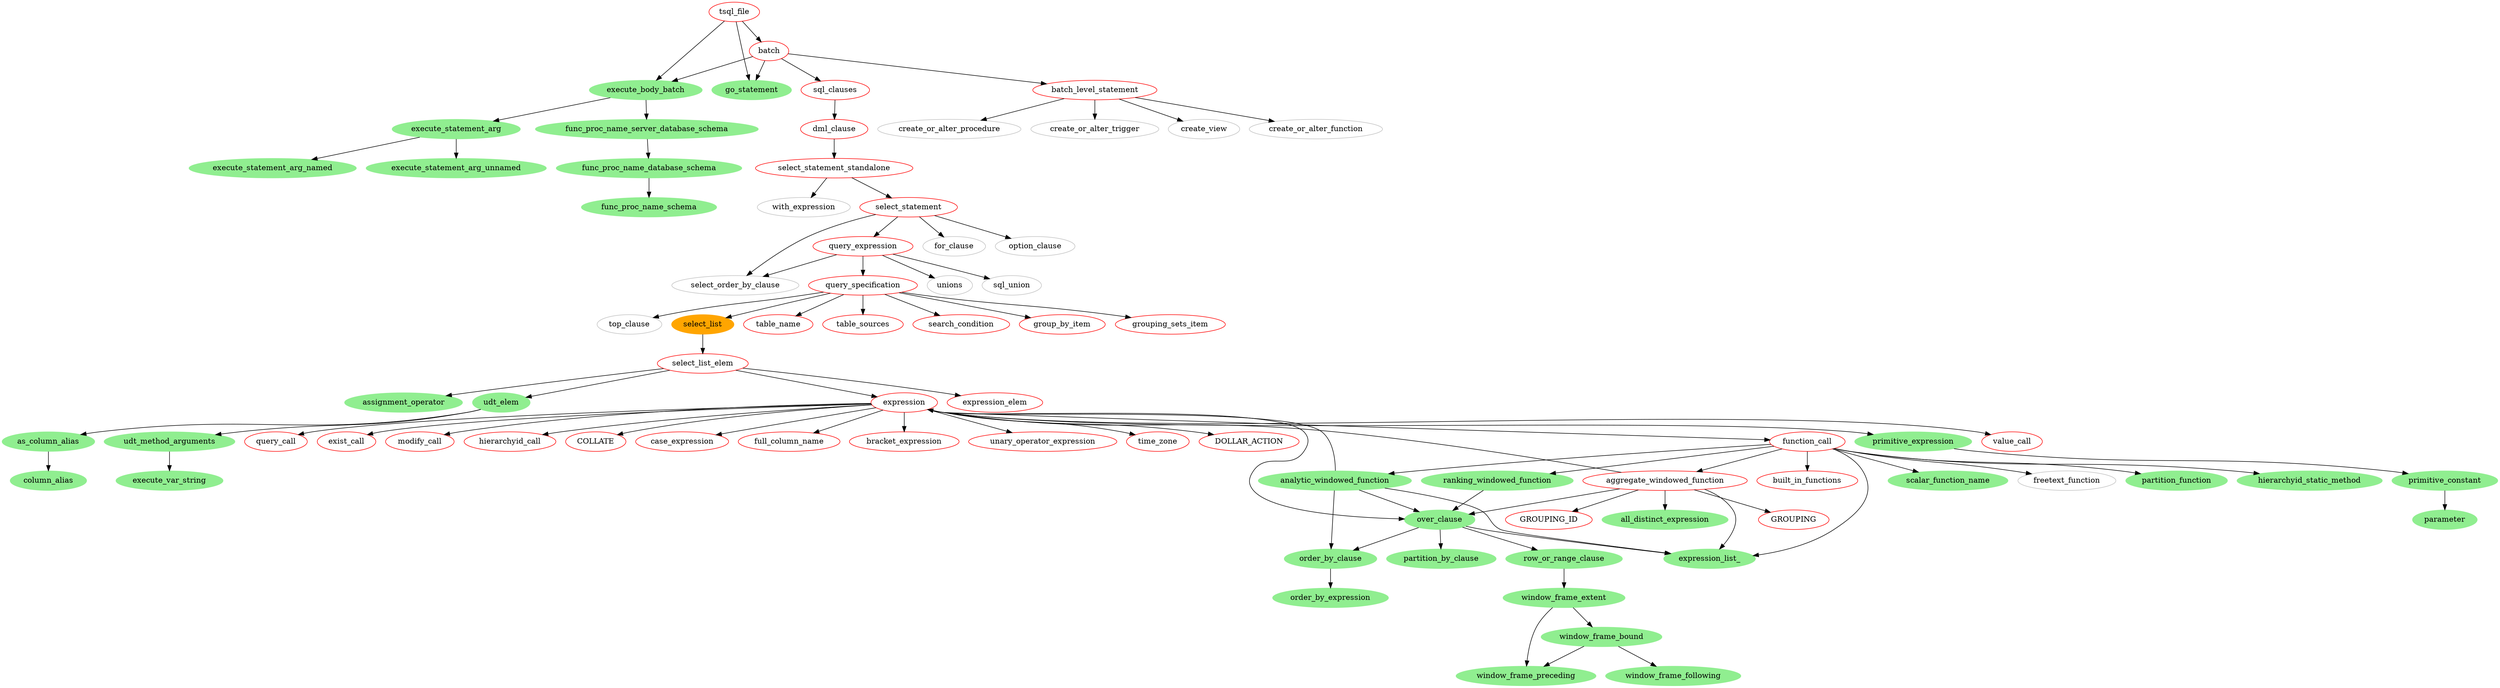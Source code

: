 digraph Roadmap {
  node [color=red]

  
  subgraph {
  tsql_file
    [URL="https://github.com/Crary-Systems/tree-sitter-tsql/blob/main/grammar.js#L46"]

  tsql_file -> batch
  tsql_file -> execute_body_batch
  tsql_file -> go_statement
}

  subgraph {
  batch
    [URL="https://github.com/Crary-Systems/tree-sitter-tsql/blob/main/grammar.js#L51"]

  batch -> go_statement;
  batch -> execute_body_batch;

  batch -> sql_clauses;
  batch -> batch_level_statement;
}

  subgraph {
  execute_body_batch
    [style=filled
    ,color=lightgreen
    ,URL="https://github.com/Crary-Systems/tree-sitter-tsql/blob/main/test/corpus/batch.txt#L74"]

  execute_body_batch -> func_proc_name_server_database_schema
  execute_body_batch -> execute_statement_arg
}

  subgraph {
  go_statement [style=filled, color=lightgreen, URL="https://github.com/Crary-Systems/tree-sitter-tsql/blob/main/test/corpus/go.txt"]
}

  subgraph {
  execute_statement_arg
    [style=filled
    ,color=lightgreen
    ,URL="https://github.com/Crary-Systems/tree-sitter-tsql/blob/main/test/corpus/execute_statement_arg.txt"]

  execute_statement_arg -> execute_statement_arg_named
  execute_statement_arg -> execute_statement_arg_unnamed
}

  subgraph {
  execute_statement_arg_named
    [style=filled
    ,color=lightgreen
    ,URL="https://github.com/Crary-Systems/tree-sitter-tsql/blob/main/test/corpus/execute_statement_arg.txt#L2"]
}

  subgraph {
  execute_statement_arg_unnamed
    [style=filled
    ,color=lightgreen
    ,URL="https://github.com/Crary-Systems/tree-sitter-tsql/blob/main/test/corpus/execute_statement_arg.txt#L42"]
}

  subgraph {
  func_proc_name_server_database_schema
    [style=filled
    ,color=lightgreen
    ,URL="https://github.com/Crary-Systems/tree-sitter-tsql/blob/main/test/corpus/func_proc_name_server_database_schema.txt"]

  func_proc_name_server_database_schema -> func_proc_name_database_schema
}

  subgraph {
  func_proc_name_database_schema
    [style=filled
    ,color=lightgreen
    ,URL="https://github.com/Crary-Systems/tree-sitter-tsql/blob/main/test/corpus/func_proc_name_server_database_schema.txt"]

  func_proc_name_database_schema -> func_proc_name_schema
}

  subgraph {
  func_proc_name_schema
    [style=filled
    ,color=lightgreen
    ,URL="https://github.com/Crary-Systems/tree-sitter-tsql/blob/main/test/corpus/func_proc_name_server_database_schema.txt"]
}


  ## TODO
  subgraph {
  sql_clauses
    [URL="https://github.com/Crary-Systems/tree-sitter-tsql/blob/4dda5f0b2a1d0c921fa68dff7fd5ffdb39467df3/grammar.js#L118-L122"]

  sql_clauses -> dml_clause
}

  subgraph {
  dml_clause
    [URL="https://github.com/Crary-Systems/tree-sitter-tsql/blob/4dda5f0b2a1d0c921fa68dff7fd5ffdb39467df3/grammar.js#L192-L195"]

  dml_clause -> select_statement_standalone
}

  subgraph {
  select_statement_standalone
    [URL="https://github.com/Crary-Systems/tree-sitter-tsql/blob/4dda5f0b2a1d0c921fa68dff7fd5ffdb39467df3/grammar.js#L197-L200"]

  select_statement_standalone -> select_statement

  ##TODO
  select_statement_standalone -> with_expression
}

  subgraph {
  with_expression
    [color=gray]
}

  subgraph {
  select_statement
    [URL="https://github.com/Crary-Systems/tree-sitter-tsql/blob/1f56e8217a05e0a7e09ce2955aee4c340190c598/grammar.js#L202-L206"]

  select_statement -> query_expression

  ##TODO
  select_statement -> select_order_by_clause
  select_statement -> for_clause
  select_statement -> option_clause
}

  subgraph {
  query_expression
    [URL="https://github.com/Crary-Systems/tree-sitter-tsql/blob/main/grammar.js#L208-L211"]

  query_expression -> query_specification

  query_expression -> select_order_by_clause
  query_expression -> unions
  query_expression -> sql_union
}

  subgraph {
  for_clause
    [color=gray]
}

  subgraph {
  option_clause
    [color=gray]
}

  subgraph {
  select_order_by_clause
    [color=gray]
}

  subgraph {
  unions
    [color=gray]
}

  subgraph {
  sql_union
    [color=gray]
}


  subgraph {
  assignment_operator
    [style=filled
    ,color=lightgreen
    ,URL="https://github.com/Crary-Systems/tree-sitter-tsql/blob/main/test/corpus/assignment_operator.txt"]
}

  subgraph {
  query_specification
    [URL="https://github.com/Crary-Systems/tree-sitter-tsql/blob/c1d4d4d9d830cdf8ec41142c705d269b1ea84c8e/grammar.js#L213-L218"]

  query_specification -> top_clause
  query_specification -> select_list
  query_specification -> table_name
  query_specification -> table_sources
  query_specification -> search_condition
  query_specification -> group_by_item
  query_specification -> grouping_sets_item
}

  subgraph {
  select_list
    [style=filled
    ,color=orange
    ,URL="https://github.com/Crary-Systems/tree-sitter-tsql/blob/main/test/corpus/select.txt"]

  select_list -> select_list_elem
}

  subgraph {
  select_list_elem
    [URL="https://github.com/Crary-Systems/tree-sitter-tsql/blob/c1d4d4d9d830cdf8ec41142c705d269b1ea84c8e/grammar.js#L225-L232"]

  select_list_elem -> udt_elem
  select_list_elem -> assignment_operator

  select_list_elem -> expression
  select_list_elem -> expression_elem
}

  subgraph {
  top_clause
    [color=gray]
}


  subgraph {
  create_or_alter_function
}

  subgraph {
  create_or_alter_procedure
}

  subgraph {
  create_or_alter_trigger
}

  subgraph {
  create_view
}

  subgraph {
  expression_elem
}

  subgraph {
  group_by_item
}

  subgraph {
  grouping_sets_item
}

  subgraph {
  search_condition
}

  subgraph {
  table_name
}

  subgraph {
  table_sources
}

  subgraph {
  udt_elem
    [style=filled
    ,color=lightgreen
    ,URL="https://github.com/Crary-Systems/tree-sitter-tsql/blob/main/test/corpus/udt_elem.txt"]

  udt_elem -> udt_method_arguments
  udt_elem -> as_column_alias
}

  subgraph {
  as_column_alias
    [style=filled
    ,color=lightgreen
    ,URL="https://github.com/Crary-Systems/tree-sitter-tsql/blob/main/test/corpus/as_column_alias.txt"]

  as_column_alias -> column_alias
}

  subgraph {
  column_alias
    [style=filled
    ,color=lightgreen
    ,URL="https://github.com/Crary-Systems/tree-sitter-tsql/blob/main/test/corpus/column_alias.txt"]
}

  subgraph {
  execute_var_string
    [style=filled
    ,color=lightgreen
    ,URL="https://github.com/Crary-Systems/tree-sitter-tsql/blob/main/test/corpus/execute_var_string.txt"]
}

  subgraph {
  udt_method_arguments
    [style=filled
    ,color=lightgreen
    ,URL="https://github.com/Crary-Systems/tree-sitter-tsql/blob/main/test/corpus/udt_method_arguments.txt"]

  udt_method_arguments -> execute_var_string
}


  subgraph {
  expression
    [URL="https://github.com/Crary-Systems/tree-sitter-tsql/blob/c1d4d4d9d830cdf8ec41142c705d269b1ea84c8e/grammar.js#L320-L326"]

	expression -> primitive_expression
	expression -> function_call
	expression -> value_call
	expression -> query_call
	expression -> exist_call
	expression -> modify_call
	expression -> hierarchyid_call
	expression -> COLLATE
	expression -> case_expression
	expression -> full_column_name
	expression -> bracket_expression
	expression -> unary_operator_expression
	expression -> time_zone
	expression -> over_clause
	expression -> DOLLAR_ACTION

}

  subgraph {
  COLLATE
}

  subgraph {
  DOLLAR_ACTION
}

  subgraph {
  bracket_expression
}

  subgraph {
  case_expression
}

  subgraph {
  exist_call
}

  subgraph {
  full_column_name
}

  subgraph {
  function_call

  function_call -> ranking_windowed_function
  function_call -> aggregate_windowed_function
  function_call -> analytic_windowed_function
  function_call -> built_in_functions
  function_call -> scalar_function_name
  function_call -> freetext_function
  function_call -> partition_function
  function_call -> hierarchyid_static_method
  function_call -> expression_list_

}


  subgraph {
  aggregate_windowed_function
    [URL="https://github.com/Crary-Systems/tree-sitter-tsql/blob/main/test/corpus/aggregate_windowed_function.txt"]

  aggregate_windowed_function -> all_distinct_expression
  aggregate_windowed_function -> over_clause
  aggregate_windowed_function -> expression
  aggregate_windowed_function -> expression_list_

  //TODO groupby
  aggregate_windowed_function -> GROUPING
  aggregate_windowed_function -> GROUPING_ID

}

  subgraph {
  all_distinct_expression
    [style=filled
    ,color=lightgreen
    ,URL="https://github.com/Crary-Systems/tree-sitter-tsql/blob/main/test/corpus/all_distinct_expression.txt"]
}

  #TODO GROUPBY
  subgraph {
  GROUPING
}

  subgraph {
  GROUPING_ID
}



  subgraph {
  analytic_windowed_function
    [style=filled
    ,color=lightgreen
    ,URL="https://github.com/Crary-Systems/tree-sitter-tsql/blob/main/test/corpus/analytic_windowed_function.txt"]

  analytic_windowed_function -> over_clause
  analytic_windowed_function -> order_by_clause
  analytic_windowed_function -> expression
  analytic_windowed_function -> expression_list_
}

  subgraph {
  built_in_functions
    [URL="https://github.com/Crary-Systems/tree-sitter-tsql/blob/main/grammar/builtins.js#L180"]
}

  subgraph {
  expression_list_
    [style=filled
    ,color=lightgreen
    ,URL="https://github.com/Crary-Systems/tree-sitter-tsql/blob/main/test/corpus/expression_list.txt"]
}

  subgraph {
  freetext_function
    [color=gray]
}

  subgraph {
  hierarchyid_static_method
    [style=filled
    ,color=lightgreen
    ,URL="https://github.com/Crary-Systems/tree-sitter-tsql/blob/main/test/corpus/hierarchyid_static_method.txt"]
}

  subgraph {
  partition_function
    [style=filled
    ,color=lightgreen
    ,URL="https://github.com/Crary-Systems/tree-sitter-tsql/blob/main/test/corpus/partition_function.txt"]
}

  subgraph {
  ranking_windowed_function
    [style=filled
    ,color=lightgreen
    ,URL="https://github.com/Crary-Systems/tree-sitter-tsql/blob/main/test/corpus/ranking_windowed_function.txt"]

  ranking_windowed_function -> over_clause
}

  subgraph {
  row_or_range_clause
    [style=filled
    ,color=lightgreen
    ,URL="https://github.com/Crary-Systems/tree-sitter-tsql/blob/main/test/corpus/row_or_range_clause.txt"]

  row_or_range_clause -> window_frame_extent
}

  subgraph {
  partition_by_clause
    [style=filled
    ,color=lightgreen
    ,URL="https://github.com/Crary-Systems/tree-sitter-tsql/blob/main/test/corpus/over_clause.txt#L25"]
}

  subgraph {
  order_by_clause
    [style=filled
    ,color=lightgreen
    ,URL="https://github.com/Crary-Systems/tree-sitter-tsql/blob/main/test/corpus/order_by_clause.txt"]

  order_by_clause -> order_by_expression
}

  subgraph {
  order_by_expression
    [style=filled
    ,color=lightgreen
    ,URL="https://github.com/Crary-Systems/tree-sitter-tsql/blob/main/test/corpus/order_by_expression.txt"]
}

  subgraph {
  window_frame_extent
    [style=filled
    ,color=lightgreen
    ,URL="https://github.com/Crary-Systems/tree-sitter-tsql/blob/main/test/corpus/window_frame_extent.txt"]

  window_frame_extent -> window_frame_preceding
  window_frame_extent -> window_frame_bound
}

  subgraph {
  window_frame_bound
    [style=filled
    ,color=lightgreen
    ,URL="https://github.com/Crary-Systems/tree-sitter-tsql/blob/main/test/corpus/window_frame_bound.txt"]

  window_frame_bound -> window_frame_preceding
  window_frame_bound -> window_frame_following
}

  subgraph {
  window_frame_preceding
    [style=filled
    ,color=lightgreen
    ,URL="https://github.com/Crary-Systems/tree-sitter-tsql/blob/main/test/corpus/window_frame_preceding.txt"]
}

  subgraph {
  window_frame_following
    [style=filled
    ,color=lightgreen
    ,URL="https://github.com/Crary-Systems/tree-sitter-tsql/blob/main/test/corpus/window_frame_following.txt"]
}


  subgraph {
  scalar_function_name
    [style=filled
    ,color=lightgreen
    ,URL="https://github.com/Crary-Systems/tree-sitter-tsql/blob/main/test/corpus/scalar_function.txt"]
}


  subgraph {
  hierarchyid_call
}

  subgraph {
  modify_call
}

  subgraph {
  over_clause
    [style=filled
    ,color=lightgreen
    ,URL="https://github.com/Crary-Systems/tree-sitter-tsql/blob/main/test/corpus/over_clause.txt"]

  over_clause -> expression_list_
  over_clause -> partition_by_clause
  over_clause -> order_by_clause
  over_clause -> row_or_range_clause

}

  subgraph {
  primitive_expression
    [style=filled
    ,color=lightgreen
    ,URL="https://github.com/Crary-Systems/tree-sitter-tsql/blob/main/test/corpus/primitive_expression.txt"]

  primitive_expression -> primitive_constant
}

  subgraph {
  query_call
}

  subgraph {
  time_zone
}

  subgraph {
  unary_operator_expression
}

  subgraph {
  value_call
}

  subgraph {
  primitive_constant
    [style=filled
    ,color=lightgreen
    ,URL="https://github.com/Crary-Systems/tree-sitter-tsql/blob/main/test/corpus/primitive_constant.txt"]

  primitive_constant -> parameter
}

  subgraph {
  parameter
    [style=filled
    ,color=lightgreen
    ,URL="https://github.com/Crary-Systems/tree-sitter-tsql/blob/main/test/corpus/parameter.txt"]
}


  subgraph {
  batch_level_statement
    [URL="https://github.com/Crary-Systems/tree-sitter-tsql/blob/main/grammar.js#L116"]

  //TODO ROADMAP
  batch_level_statement -> create_or_alter_function
  batch_level_statement -> create_or_alter_procedure
  batch_level_statement -> create_or_alter_trigger
  batch_level_statement -> create_view

  create_or_alter_function
    [color=gray]
  create_or_alter_procedure
    [color=gray]
  create_or_alter_trigger
    [color=gray]
  create_view
    [color=gray]
}

}
